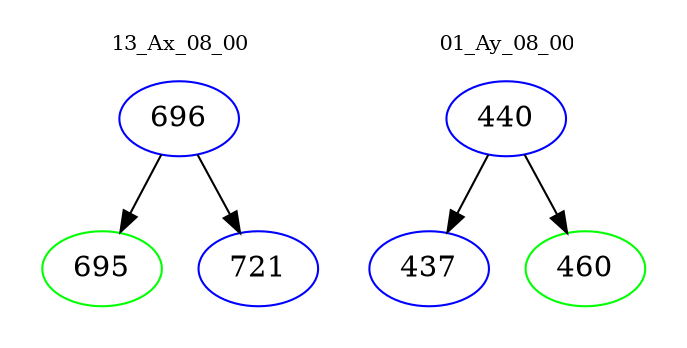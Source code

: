 digraph{
subgraph cluster_0 {
color = white
label = "13_Ax_08_00";
fontsize=10;
T0_696 [label="696", color="blue"]
T0_696 -> T0_695 [color="black"]
T0_695 [label="695", color="green"]
T0_696 -> T0_721 [color="black"]
T0_721 [label="721", color="blue"]
}
subgraph cluster_1 {
color = white
label = "01_Ay_08_00";
fontsize=10;
T1_440 [label="440", color="blue"]
T1_440 -> T1_437 [color="black"]
T1_437 [label="437", color="blue"]
T1_440 -> T1_460 [color="black"]
T1_460 [label="460", color="green"]
}
}

